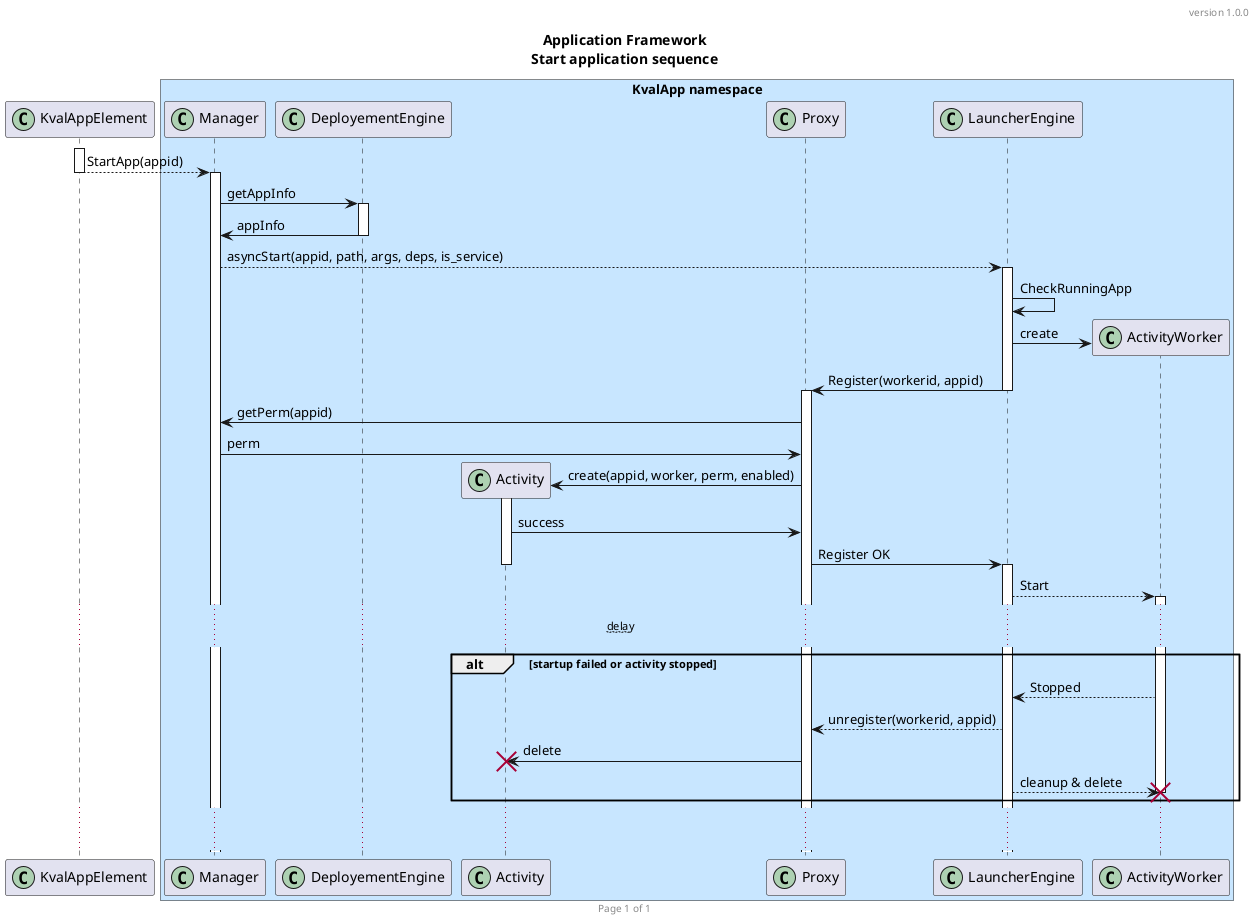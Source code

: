 @startuml
header version 1.0.0
title Application Framework\nStart application sequence

participant KvalAppElement << (C,#ADD1B2) >>
box "KvalApp namespace" #C8E6FF
participant Manager << (C,#ADD1B2) >>
participant DeployementEngine << (C,#ADD1B2) >>
participant Activity << (C,#ADD1B2) >>
participant Proxy << (C,#ADD1B2) >>
participant LauncherEngine << (C,#ADD1B2) >>
participant ActivityWorker << (C,#ADD1B2) >>
end box

activate KvalAppElement
KvalAppElement --> Manager: StartApp(appid)
deactivate KvalAppElement
activate Manager
Manager -> DeployementEngine: getAppInfo
activate DeployementEngine
DeployementEngine -> Manager: appInfo
deactivate


Manager --> LauncherEngine: asyncStart(appid, path, args, deps, is_service)
activate LauncherEngine
    LauncherEngine -> LauncherEngine: CheckRunningApp
    create ActivityWorker
    LauncherEngine -> ActivityWorker: create
    LauncherEngine -> Proxy: Register(workerid, appid)
deactivate
activate Proxy
    Proxy -> Manager: getPerm(appid)
    Manager -> Proxy: perm
    create Activity
    Proxy -> Activity: create(appid, worker, perm, enabled)
    activate Activity
    Activity -> Proxy: success
    Proxy -> LauncherEngine: Register OK
deactivate
activate LauncherEngine
    LauncherEngine --> ActivityWorker: Start
activate ActivityWorker
    ... ~~delay~~ ...
alt startup failed or activity stopped
    ActivityWorker --> LauncherEngine: Stopped
    LauncherEngine --> Proxy: unregister(workerid, appid)
    Proxy -> Activity: delete
    destroy Activity
    LauncherEngine --> ActivityWorker: cleanup & delete
    deactivate
    destroy ActivityWorker
end
    ... ...

footer Page %page% of %lastpage%
@enduml
